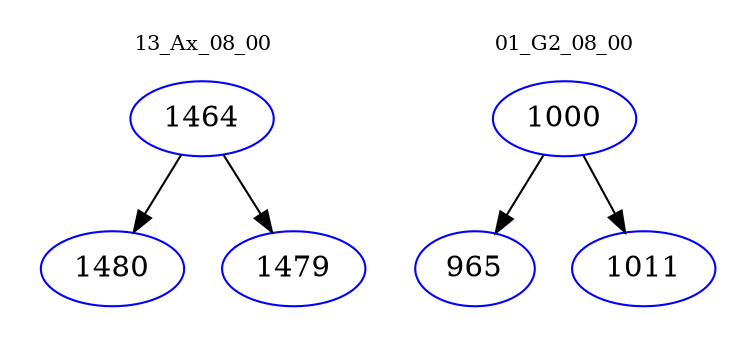 digraph{
subgraph cluster_0 {
color = white
label = "13_Ax_08_00";
fontsize=10;
T0_1464 [label="1464", color="blue"]
T0_1464 -> T0_1480 [color="black"]
T0_1480 [label="1480", color="blue"]
T0_1464 -> T0_1479 [color="black"]
T0_1479 [label="1479", color="blue"]
}
subgraph cluster_1 {
color = white
label = "01_G2_08_00";
fontsize=10;
T1_1000 [label="1000", color="blue"]
T1_1000 -> T1_965 [color="black"]
T1_965 [label="965", color="blue"]
T1_1000 -> T1_1011 [color="black"]
T1_1011 [label="1011", color="blue"]
}
}
